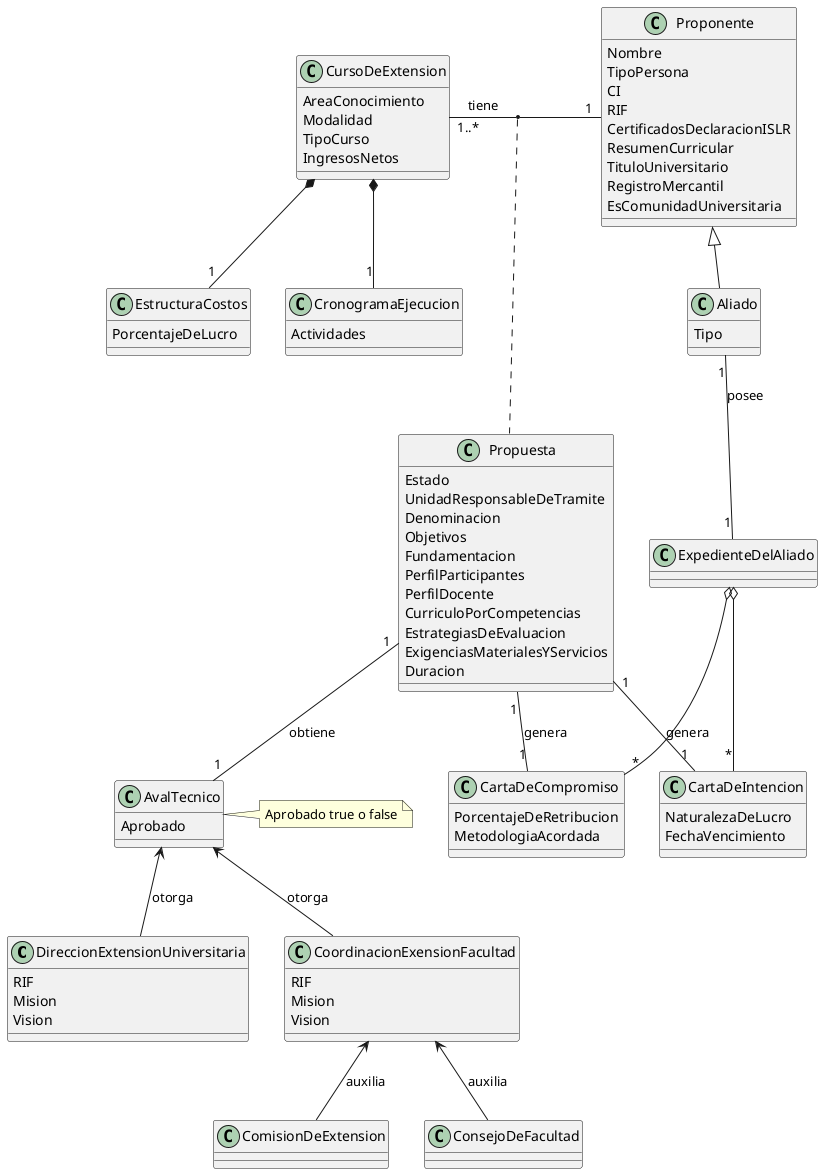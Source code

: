 @startuml DiagramaDeClase
class DireccionExtensionUniversitaria {
  RIF
  Mision
  Vision
}

class CoordinacionExensionFacultad {
  RIF
  Mision
  Vision
}

class AvalTecnico {
  Aprobado
}

note right of AvalTecnico
  Aprobado true o false
end note

class CursoDeExtension {
  AreaConocimiento 
  Modalidad
  TipoCurso
  IngresosNetos
}

class EstructuraCostos {
  PorcentajeDeLucro
}

class CronogramaEjecucion {
  Actividades
}

class Propuesta {
  Estado
  UnidadResponsableDeTramite
  Denominacion
  Objetivos
  Fundamentacion 
  PerfilParticipantes
  PerfilDocente
  CurriculoPorCompetencias
  EstrategiasDeEvaluacion
  ExigenciasMaterialesYServicios
  Duracion
}

class Aliado {
  Tipo
}

class Proponente {
  Nombre
  TipoPersona
  CI
  RIF
  CertificadosDeclaracionISLR
  ResumenCurricular
  TituloUniversitario
  RegistroMercantil
  EsComunidadUniversitaria
}

class CartaDeIntencion {
  NaturalezaDeLucro
  FechaVencimiento
}

class CartaDeCompromiso {
  PorcentajeDeRetribucion
  MetodologiaAcordada
}

class ExpedienteDelAliado {
}

AvalTecnico <-- DireccionExtensionUniversitaria : otorga
AvalTecnico <-- CoordinacionExensionFacultad : otorga

CursoDeExtension *-- "1" CronogramaEjecucion
CursoDeExtension *-- "1" EstructuraCostos 

Proponente <|-- Aliado 

CursoDeExtension "1..*" - "1" Proponente : tiene
(CursoDeExtension , Proponente) .. Propuesta
Propuesta "1" -- "1" AvalTecnico : obtiene

ExpedienteDelAliado o-- "*" CartaDeIntencion 
ExpedienteDelAliado o-- "*" CartaDeCompromiso 
Aliado "1" -- "1" ExpedienteDelAliado : posee

Propuesta "1" -- "1" CartaDeIntencion : genera
Propuesta "1" -- "1" CartaDeCompromiso : genera

CoordinacionExensionFacultad <--  ComisionDeExtension : auxilia
CoordinacionExensionFacultad <--  ConsejoDeFacultad : auxilia
@enduml